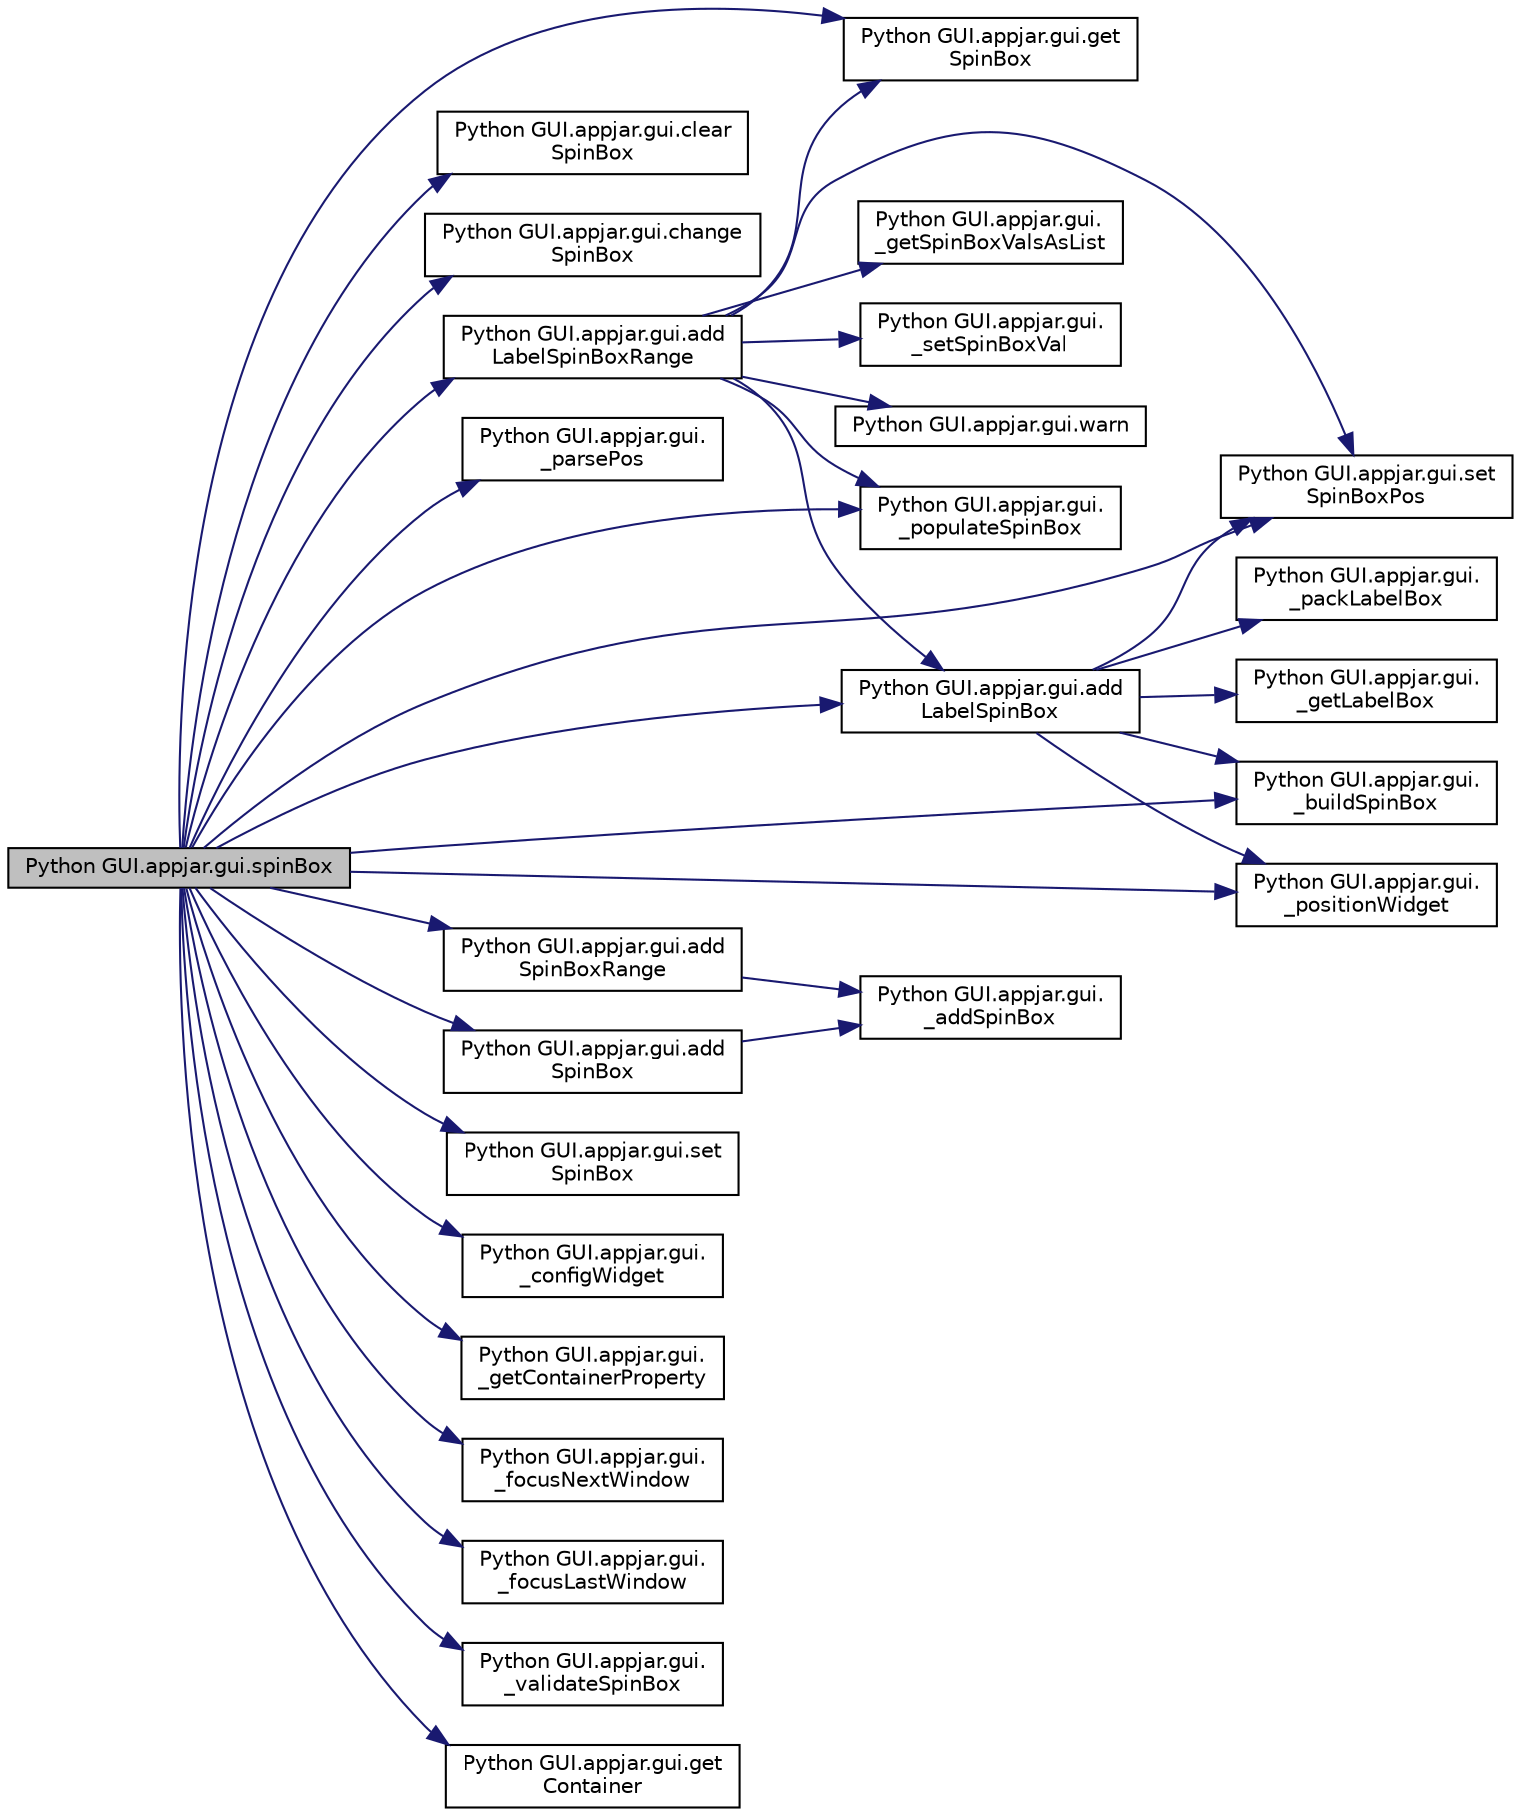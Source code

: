 digraph "Python GUI.appjar.gui.spinBox"
{
  edge [fontname="Helvetica",fontsize="10",labelfontname="Helvetica",labelfontsize="10"];
  node [fontname="Helvetica",fontsize="10",shape=record];
  rankdir="LR";
  Node2044 [label="Python GUI.appjar.gui.spinBox",height=0.2,width=0.4,color="black", fillcolor="grey75", style="filled", fontcolor="black"];
  Node2044 -> Node2045 [color="midnightblue",fontsize="10",style="solid",fontname="Helvetica"];
  Node2045 [label="Python GUI.appjar.gui.set\lSpinBoxPos",height=0.2,width=0.4,color="black", fillcolor="white", style="filled",URL="$class_python_01_g_u_i_1_1appjar_1_1gui.html#ac6bf96298503302e869751bd2bc0632d"];
  Node2044 -> Node2046 [color="midnightblue",fontsize="10",style="solid",fontname="Helvetica"];
  Node2046 [label="Python GUI.appjar.gui.clear\lSpinBox",height=0.2,width=0.4,color="black", fillcolor="white", style="filled",URL="$class_python_01_g_u_i_1_1appjar_1_1gui.html#a3181a4ad2af696d2872f7f73205802ff"];
  Node2044 -> Node2047 [color="midnightblue",fontsize="10",style="solid",fontname="Helvetica"];
  Node2047 [label="Python GUI.appjar.gui.change\lSpinBox",height=0.2,width=0.4,color="black", fillcolor="white", style="filled",URL="$class_python_01_g_u_i_1_1appjar_1_1gui.html#a6099d4740f987d69f34d3eca9101e648"];
  Node2044 -> Node2048 [color="midnightblue",fontsize="10",style="solid",fontname="Helvetica"];
  Node2048 [label="Python GUI.appjar.gui.get\lSpinBox",height=0.2,width=0.4,color="black", fillcolor="white", style="filled",URL="$class_python_01_g_u_i_1_1appjar_1_1gui.html#a5887e40a89ee54117f2f5ec46f187cb0"];
  Node2044 -> Node2049 [color="midnightblue",fontsize="10",style="solid",fontname="Helvetica"];
  Node2049 [label="Python GUI.appjar.gui.\l_parsePos",height=0.2,width=0.4,color="black", fillcolor="white", style="filled",URL="$class_python_01_g_u_i_1_1appjar_1_1gui.html#a1151185c82adc42b922797e38132c2ca",tooltip="FUNCTIONS for labels. "];
  Node2044 -> Node2050 [color="midnightblue",fontsize="10",style="solid",fontname="Helvetica"];
  Node2050 [label="Python GUI.appjar.gui.add\lLabelSpinBoxRange",height=0.2,width=0.4,color="black", fillcolor="white", style="filled",URL="$class_python_01_g_u_i_1_1appjar_1_1gui.html#af5311ecb5bf0981d5abf2a53e40f188d"];
  Node2050 -> Node2051 [color="midnightblue",fontsize="10",style="solid",fontname="Helvetica"];
  Node2051 [label="Python GUI.appjar.gui.add\lLabelSpinBox",height=0.2,width=0.4,color="black", fillcolor="white", style="filled",URL="$class_python_01_g_u_i_1_1appjar_1_1gui.html#a9da6074d7b4fa3a79ec0f0af88e7a0a0"];
  Node2051 -> Node2052 [color="midnightblue",fontsize="10",style="solid",fontname="Helvetica"];
  Node2052 [label="Python GUI.appjar.gui.\l_getLabelBox",height=0.2,width=0.4,color="black", fillcolor="white", style="filled",URL="$class_python_01_g_u_i_1_1appjar_1_1gui.html#afee6592c719c5824c445781577480316",tooltip="LabelBox Functions. "];
  Node2051 -> Node2053 [color="midnightblue",fontsize="10",style="solid",fontname="Helvetica"];
  Node2053 [label="Python GUI.appjar.gui.\l_buildSpinBox",height=0.2,width=0.4,color="black", fillcolor="white", style="filled",URL="$class_python_01_g_u_i_1_1appjar_1_1gui.html#acf2cbefc3b4863819505ecb4b3ff437b"];
  Node2051 -> Node2054 [color="midnightblue",fontsize="10",style="solid",fontname="Helvetica"];
  Node2054 [label="Python GUI.appjar.gui.\l_packLabelBox",height=0.2,width=0.4,color="black", fillcolor="white", style="filled",URL="$class_python_01_g_u_i_1_1appjar_1_1gui.html#a9528d09a82d6285e00026df374acb48f"];
  Node2051 -> Node2055 [color="midnightblue",fontsize="10",style="solid",fontname="Helvetica"];
  Node2055 [label="Python GUI.appjar.gui.\l_positionWidget",height=0.2,width=0.4,color="black", fillcolor="white", style="filled",URL="$class_python_01_g_u_i_1_1appjar_1_1gui.html#a994cf4bbd47f434233271d3d8b0eb4c6"];
  Node2051 -> Node2045 [color="midnightblue",fontsize="10",style="solid",fontname="Helvetica"];
  Node2050 -> Node2048 [color="midnightblue",fontsize="10",style="solid",fontname="Helvetica"];
  Node2050 -> Node2056 [color="midnightblue",fontsize="10",style="solid",fontname="Helvetica"];
  Node2056 [label="Python GUI.appjar.gui.\l_getSpinBoxValsAsList",height=0.2,width=0.4,color="black", fillcolor="white", style="filled",URL="$class_python_01_g_u_i_1_1appjar_1_1gui.html#a6ecefc9e6ea835afb41cbeebac01d31a"];
  Node2050 -> Node2057 [color="midnightblue",fontsize="10",style="solid",fontname="Helvetica"];
  Node2057 [label="Python GUI.appjar.gui.\l_setSpinBoxVal",height=0.2,width=0.4,color="black", fillcolor="white", style="filled",URL="$class_python_01_g_u_i_1_1appjar_1_1gui.html#afbcadf86fc1b661a85cf38072040c9c4"];
  Node2050 -> Node2045 [color="midnightblue",fontsize="10",style="solid",fontname="Helvetica"];
  Node2050 -> Node2058 [color="midnightblue",fontsize="10",style="solid",fontname="Helvetica"];
  Node2058 [label="Python GUI.appjar.gui.warn",height=0.2,width=0.4,color="black", fillcolor="white", style="filled",URL="$class_python_01_g_u_i_1_1appjar_1_1gui.html#aa0a271b0b17a802e6d7b598c12bcd930"];
  Node2050 -> Node2059 [color="midnightblue",fontsize="10",style="solid",fontname="Helvetica"];
  Node2059 [label="Python GUI.appjar.gui.\l_populateSpinBox",height=0.2,width=0.4,color="black", fillcolor="white", style="filled",URL="$class_python_01_g_u_i_1_1appjar_1_1gui.html#ac9e0eff67299dd0d1f77fa7b65657e42"];
  Node2044 -> Node2060 [color="midnightblue",fontsize="10",style="solid",fontname="Helvetica"];
  Node2060 [label="Python GUI.appjar.gui.add\lSpinBoxRange",height=0.2,width=0.4,color="black", fillcolor="white", style="filled",URL="$class_python_01_g_u_i_1_1appjar_1_1gui.html#a1cab65af7f968f7935b0b7505a22f14c"];
  Node2060 -> Node2061 [color="midnightblue",fontsize="10",style="solid",fontname="Helvetica"];
  Node2061 [label="Python GUI.appjar.gui.\l_addSpinBox",height=0.2,width=0.4,color="black", fillcolor="white", style="filled",URL="$class_python_01_g_u_i_1_1appjar_1_1gui.html#a11a7adb4e435bf7d02a78113e24f775e"];
  Node2044 -> Node2051 [color="midnightblue",fontsize="10",style="solid",fontname="Helvetica"];
  Node2044 -> Node2062 [color="midnightblue",fontsize="10",style="solid",fontname="Helvetica"];
  Node2062 [label="Python GUI.appjar.gui.add\lSpinBox",height=0.2,width=0.4,color="black", fillcolor="white", style="filled",URL="$class_python_01_g_u_i_1_1appjar_1_1gui.html#adcb21f0373bac433c28be4f4e31a2f09"];
  Node2062 -> Node2061 [color="midnightblue",fontsize="10",style="solid",fontname="Helvetica"];
  Node2044 -> Node2063 [color="midnightblue",fontsize="10",style="solid",fontname="Helvetica"];
  Node2063 [label="Python GUI.appjar.gui.set\lSpinBox",height=0.2,width=0.4,color="black", fillcolor="white", style="filled",URL="$class_python_01_g_u_i_1_1appjar_1_1gui.html#a10e0d49caa0c080c9d7670b493e506ca"];
  Node2044 -> Node2064 [color="midnightblue",fontsize="10",style="solid",fontname="Helvetica"];
  Node2064 [label="Python GUI.appjar.gui.\l_configWidget",height=0.2,width=0.4,color="black", fillcolor="white", style="filled",URL="$class_python_01_g_u_i_1_1appjar_1_1gui.html#a66b018474a855b26826b0580a7c40a9e"];
  Node2044 -> Node2065 [color="midnightblue",fontsize="10",style="solid",fontname="Helvetica"];
  Node2065 [label="Python GUI.appjar.gui.\l_getContainerProperty",height=0.2,width=0.4,color="black", fillcolor="white", style="filled",URL="$class_python_01_g_u_i_1_1appjar_1_1gui.html#aa0cf90816634eb9855a518e37d864ec1"];
  Node2044 -> Node2066 [color="midnightblue",fontsize="10",style="solid",fontname="Helvetica"];
  Node2066 [label="Python GUI.appjar.gui.\l_focusNextWindow",height=0.2,width=0.4,color="black", fillcolor="white", style="filled",URL="$class_python_01_g_u_i_1_1appjar_1_1gui.html#a1da90e18142edadad4009aba568175df",tooltip="functions to deal with tabbing and right clicking "];
  Node2044 -> Node2067 [color="midnightblue",fontsize="10",style="solid",fontname="Helvetica"];
  Node2067 [label="Python GUI.appjar.gui.\l_focusLastWindow",height=0.2,width=0.4,color="black", fillcolor="white", style="filled",URL="$class_python_01_g_u_i_1_1appjar_1_1gui.html#a14787727467a1635fdd2afd59d270284"];
  Node2044 -> Node2059 [color="midnightblue",fontsize="10",style="solid",fontname="Helvetica"];
  Node2044 -> Node2068 [color="midnightblue",fontsize="10",style="solid",fontname="Helvetica"];
  Node2068 [label="Python GUI.appjar.gui.\l_validateSpinBox",height=0.2,width=0.4,color="black", fillcolor="white", style="filled",URL="$class_python_01_g_u_i_1_1appjar_1_1gui.html#a6eb3a9ea151d39cefacec85a80364d26"];
  Node2044 -> Node2053 [color="midnightblue",fontsize="10",style="solid",fontname="Helvetica"];
  Node2044 -> Node2069 [color="midnightblue",fontsize="10",style="solid",fontname="Helvetica"];
  Node2069 [label="Python GUI.appjar.gui.get\lContainer",height=0.2,width=0.4,color="black", fillcolor="white", style="filled",URL="$class_python_01_g_u_i_1_1appjar_1_1gui.html#aa89c83e95e3952f6cc39fc23dffa15ce"];
  Node2044 -> Node2055 [color="midnightblue",fontsize="10",style="solid",fontname="Helvetica"];
}
